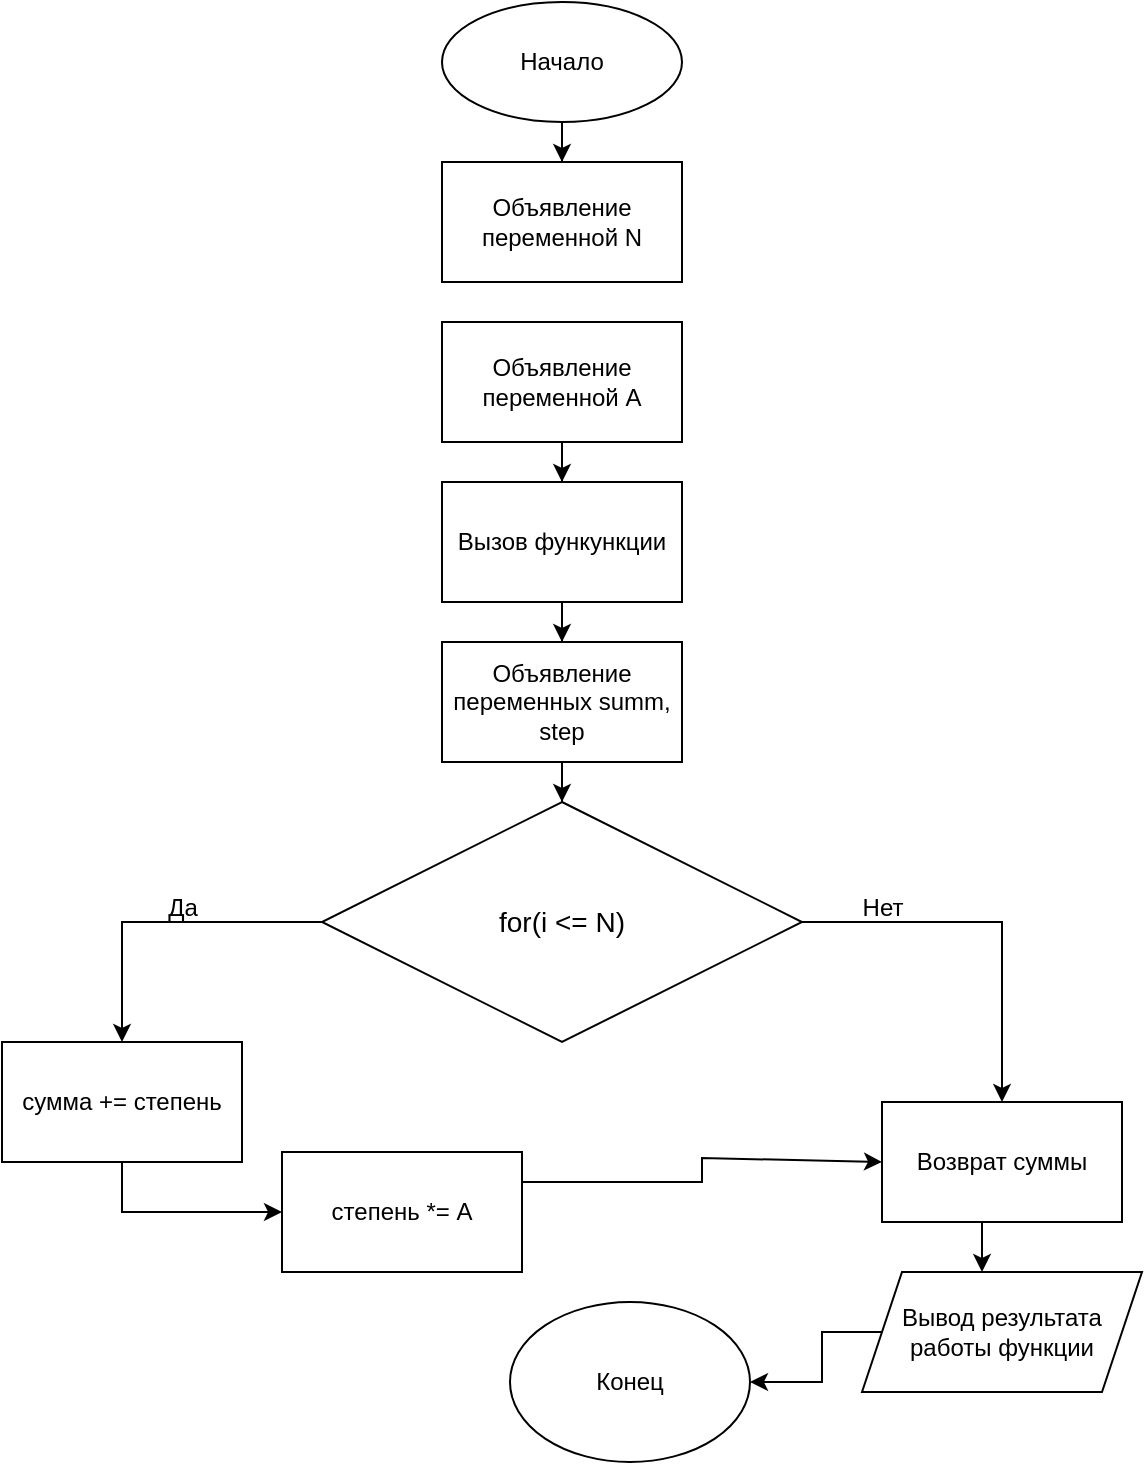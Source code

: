 <mxfile version="24.2.7" type="device">
  <diagram name="Страница — 1" id="gd2p0LwwwEh9Rn9DB6tW">
    <mxGraphModel dx="1562" dy="845" grid="1" gridSize="10" guides="1" tooltips="1" connect="1" arrows="1" fold="1" page="1" pageScale="1" pageWidth="827" pageHeight="1169" math="0" shadow="0">
      <root>
        <mxCell id="0" />
        <mxCell id="1" parent="0" />
        <mxCell id="q7XpWVVsSSVyQ-dYHZt1-1" value="" style="edgeStyle=orthogonalEdgeStyle;rounded=0;orthogonalLoop=1;jettySize=auto;html=1;" edge="1" parent="1" source="q7XpWVVsSSVyQ-dYHZt1-2" target="q7XpWVVsSSVyQ-dYHZt1-3">
          <mxGeometry relative="1" as="geometry" />
        </mxCell>
        <mxCell id="q7XpWVVsSSVyQ-dYHZt1-2" value="Начало" style="ellipse;whiteSpace=wrap;html=1;" vertex="1" parent="1">
          <mxGeometry x="320" y="50" width="120" height="60" as="geometry" />
        </mxCell>
        <mxCell id="q7XpWVVsSSVyQ-dYHZt1-3" value="Объявление переменной N" style="rounded=0;whiteSpace=wrap;html=1;" vertex="1" parent="1">
          <mxGeometry x="320" y="130" width="120" height="60" as="geometry" />
        </mxCell>
        <mxCell id="q7XpWVVsSSVyQ-dYHZt1-4" value="" style="edgeStyle=orthogonalEdgeStyle;rounded=0;orthogonalLoop=1;jettySize=auto;html=1;" edge="1" parent="1" source="q7XpWVVsSSVyQ-dYHZt1-5" target="q7XpWVVsSSVyQ-dYHZt1-7">
          <mxGeometry relative="1" as="geometry" />
        </mxCell>
        <mxCell id="q7XpWVVsSSVyQ-dYHZt1-5" value="Объявление переменной A" style="rounded=0;whiteSpace=wrap;html=1;" vertex="1" parent="1">
          <mxGeometry x="320" y="210" width="120" height="60" as="geometry" />
        </mxCell>
        <mxCell id="q7XpWVVsSSVyQ-dYHZt1-6" value="" style="edgeStyle=orthogonalEdgeStyle;rounded=0;orthogonalLoop=1;jettySize=auto;html=1;" edge="1" parent="1" source="q7XpWVVsSSVyQ-dYHZt1-7" target="q7XpWVVsSSVyQ-dYHZt1-9">
          <mxGeometry relative="1" as="geometry" />
        </mxCell>
        <mxCell id="q7XpWVVsSSVyQ-dYHZt1-7" value="Вызов функункции" style="rounded=0;whiteSpace=wrap;html=1;" vertex="1" parent="1">
          <mxGeometry x="320" y="290" width="120" height="60" as="geometry" />
        </mxCell>
        <mxCell id="q7XpWVVsSSVyQ-dYHZt1-8" value="" style="edgeStyle=orthogonalEdgeStyle;rounded=0;orthogonalLoop=1;jettySize=auto;html=1;" edge="1" parent="1" source="q7XpWVVsSSVyQ-dYHZt1-9" target="q7XpWVVsSSVyQ-dYHZt1-10">
          <mxGeometry relative="1" as="geometry" />
        </mxCell>
        <mxCell id="q7XpWVVsSSVyQ-dYHZt1-9" value="Объявление переменных summ, step" style="rounded=0;whiteSpace=wrap;html=1;" vertex="1" parent="1">
          <mxGeometry x="320" y="370" width="120" height="60" as="geometry" />
        </mxCell>
        <mxCell id="q7XpWVVsSSVyQ-dYHZt1-10" value="&lt;font style=&quot;font-size: 14px;&quot;&gt;for(i &amp;lt;= N)&lt;/font&gt;" style="rhombus;whiteSpace=wrap;html=1;" vertex="1" parent="1">
          <mxGeometry x="260" y="450" width="240" height="120" as="geometry" />
        </mxCell>
        <mxCell id="q7XpWVVsSSVyQ-dYHZt1-13" value="" style="endArrow=classic;html=1;rounded=0;exitX=0;exitY=0.5;exitDx=0;exitDy=0;entryX=0.5;entryY=0;entryDx=0;entryDy=0;" edge="1" parent="1" source="q7XpWVVsSSVyQ-dYHZt1-10">
          <mxGeometry width="50" height="50" relative="1" as="geometry">
            <mxPoint x="-10" y="320" as="sourcePoint" />
            <mxPoint x="160" y="570" as="targetPoint" />
            <Array as="points">
              <mxPoint x="160" y="510" />
            </Array>
          </mxGeometry>
        </mxCell>
        <mxCell id="q7XpWVVsSSVyQ-dYHZt1-16" value="" style="endArrow=classic;html=1;rounded=0;exitX=1;exitY=0.25;exitDx=0;exitDy=0;entryX=0;entryY=0.5;entryDx=0;entryDy=0;" edge="1" parent="1" source="q7XpWVVsSSVyQ-dYHZt1-23" target="q7XpWVVsSSVyQ-dYHZt1-25">
          <mxGeometry width="50" height="50" relative="1" as="geometry">
            <mxPoint x="430" y="627.5" as="sourcePoint" />
            <mxPoint x="540" y="628" as="targetPoint" />
            <Array as="points">
              <mxPoint x="450" y="640" />
              <mxPoint x="450" y="628" />
            </Array>
          </mxGeometry>
        </mxCell>
        <mxCell id="q7XpWVVsSSVyQ-dYHZt1-17" value="" style="endArrow=classic;html=1;rounded=0;exitX=1;exitY=0.5;exitDx=0;exitDy=0;" edge="1" parent="1" source="q7XpWVVsSSVyQ-dYHZt1-10" target="q7XpWVVsSSVyQ-dYHZt1-25">
          <mxGeometry width="50" height="50" relative="1" as="geometry">
            <mxPoint x="600" y="480" as="sourcePoint" />
            <mxPoint x="590" y="598" as="targetPoint" />
            <Array as="points">
              <mxPoint x="600" y="510" />
            </Array>
          </mxGeometry>
        </mxCell>
        <mxCell id="q7XpWVVsSSVyQ-dYHZt1-18" value="Да" style="text;html=1;align=center;verticalAlign=middle;resizable=0;points=[];autosize=1;strokeColor=none;fillColor=none;" vertex="1" parent="1">
          <mxGeometry x="170" y="488" width="40" height="30" as="geometry" />
        </mxCell>
        <mxCell id="q7XpWVVsSSVyQ-dYHZt1-19" value="Нет" style="text;html=1;align=center;verticalAlign=middle;resizable=0;points=[];autosize=1;strokeColor=none;fillColor=none;" vertex="1" parent="1">
          <mxGeometry x="520" y="488" width="40" height="30" as="geometry" />
        </mxCell>
        <mxCell id="q7XpWVVsSSVyQ-dYHZt1-21" value="" style="endArrow=classic;html=1;rounded=0;exitX=0.5;exitY=1;exitDx=0;exitDy=0;entryX=0.5;entryY=0;entryDx=0;entryDy=0;" edge="1" parent="1">
          <mxGeometry width="50" height="50" relative="1" as="geometry">
            <mxPoint x="590" y="658" as="sourcePoint" />
            <mxPoint x="590" y="685" as="targetPoint" />
          </mxGeometry>
        </mxCell>
        <mxCell id="q7XpWVVsSSVyQ-dYHZt1-22" value="сумма += степень" style="rounded=0;whiteSpace=wrap;html=1;" vertex="1" parent="1">
          <mxGeometry x="100" y="570" width="120" height="60" as="geometry" />
        </mxCell>
        <mxCell id="q7XpWVVsSSVyQ-dYHZt1-23" value="степень *= A" style="rounded=0;whiteSpace=wrap;html=1;" vertex="1" parent="1">
          <mxGeometry x="240" y="625" width="120" height="60" as="geometry" />
        </mxCell>
        <mxCell id="q7XpWVVsSSVyQ-dYHZt1-24" value="" style="endArrow=classic;html=1;rounded=0;exitX=0.5;exitY=1;exitDx=0;exitDy=0;entryX=0;entryY=0.5;entryDx=0;entryDy=0;" edge="1" parent="1" source="q7XpWVVsSSVyQ-dYHZt1-22" target="q7XpWVVsSSVyQ-dYHZt1-23">
          <mxGeometry width="50" height="50" relative="1" as="geometry">
            <mxPoint x="40" y="550" as="sourcePoint" />
            <mxPoint x="90" y="500" as="targetPoint" />
            <Array as="points">
              <mxPoint x="160" y="655" />
            </Array>
          </mxGeometry>
        </mxCell>
        <mxCell id="q7XpWVVsSSVyQ-dYHZt1-25" value="Возврат суммы" style="rounded=0;whiteSpace=wrap;html=1;" vertex="1" parent="1">
          <mxGeometry x="540" y="600" width="120" height="60" as="geometry" />
        </mxCell>
        <mxCell id="q7XpWVVsSSVyQ-dYHZt1-26" value="Вывод результата работы функции" style="shape=parallelogram;perimeter=parallelogramPerimeter;whiteSpace=wrap;html=1;fixedSize=1;" vertex="1" parent="1">
          <mxGeometry x="530" y="685" width="140" height="60" as="geometry" />
        </mxCell>
        <mxCell id="q7XpWVVsSSVyQ-dYHZt1-27" value="Конец" style="ellipse;whiteSpace=wrap;html=1;" vertex="1" parent="1">
          <mxGeometry x="354" y="700" width="120" height="80" as="geometry" />
        </mxCell>
        <mxCell id="q7XpWVVsSSVyQ-dYHZt1-28" value="" style="endArrow=classic;html=1;rounded=0;exitX=0;exitY=0.5;exitDx=0;exitDy=0;entryX=1;entryY=0.5;entryDx=0;entryDy=0;" edge="1" parent="1" source="q7XpWVVsSSVyQ-dYHZt1-26" target="q7XpWVVsSSVyQ-dYHZt1-27">
          <mxGeometry width="50" height="50" relative="1" as="geometry">
            <mxPoint x="540" y="830" as="sourcePoint" />
            <mxPoint x="590" y="780" as="targetPoint" />
            <Array as="points">
              <mxPoint x="510" y="715" />
              <mxPoint x="510" y="740" />
            </Array>
          </mxGeometry>
        </mxCell>
      </root>
    </mxGraphModel>
  </diagram>
</mxfile>

